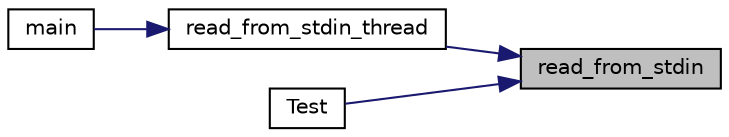 digraph "read_from_stdin"
{
 // LATEX_PDF_SIZE
  edge [fontname="Helvetica",fontsize="10",labelfontname="Helvetica",labelfontsize="10"];
  node [fontname="Helvetica",fontsize="10",shape=record];
  rankdir="RL";
  Node1 [label="read_from_stdin",height=0.2,width=0.4,color="black", fillcolor="grey75", style="filled", fontcolor="black",tooltip="Read from stdin and send the message to the server."];
  Node1 -> Node2 [dir="back",color="midnightblue",fontsize="10",style="solid",fontname="Helvetica"];
  Node2 [label="read_from_stdin_thread",height=0.2,width=0.4,color="black", fillcolor="white", style="filled",URL="$read__from__stdin_8c.html#a823c02d2aa4f7bf6b7eabcf83fe760f1",tooltip=" "];
  Node2 -> Node3 [dir="back",color="midnightblue",fontsize="10",style="solid",fontname="Helvetica"];
  Node3 [label="main",height=0.2,width=0.4,color="black", fillcolor="white", style="filled",URL="$client__main_8c.html#a0ddf1224851353fc92bfbff6f499fa97",tooltip=" "];
  Node1 -> Node4 [dir="back",color="midnightblue",fontsize="10",style="solid",fontname="Helvetica"];
  Node4 [label="Test",height=0.2,width=0.4,color="black", fillcolor="white", style="filled",URL="$read__from__stdin__test_8c.html#a3ac7ccd7a65b60790fe3057ad65ee87b",tooltip=" "];
}
